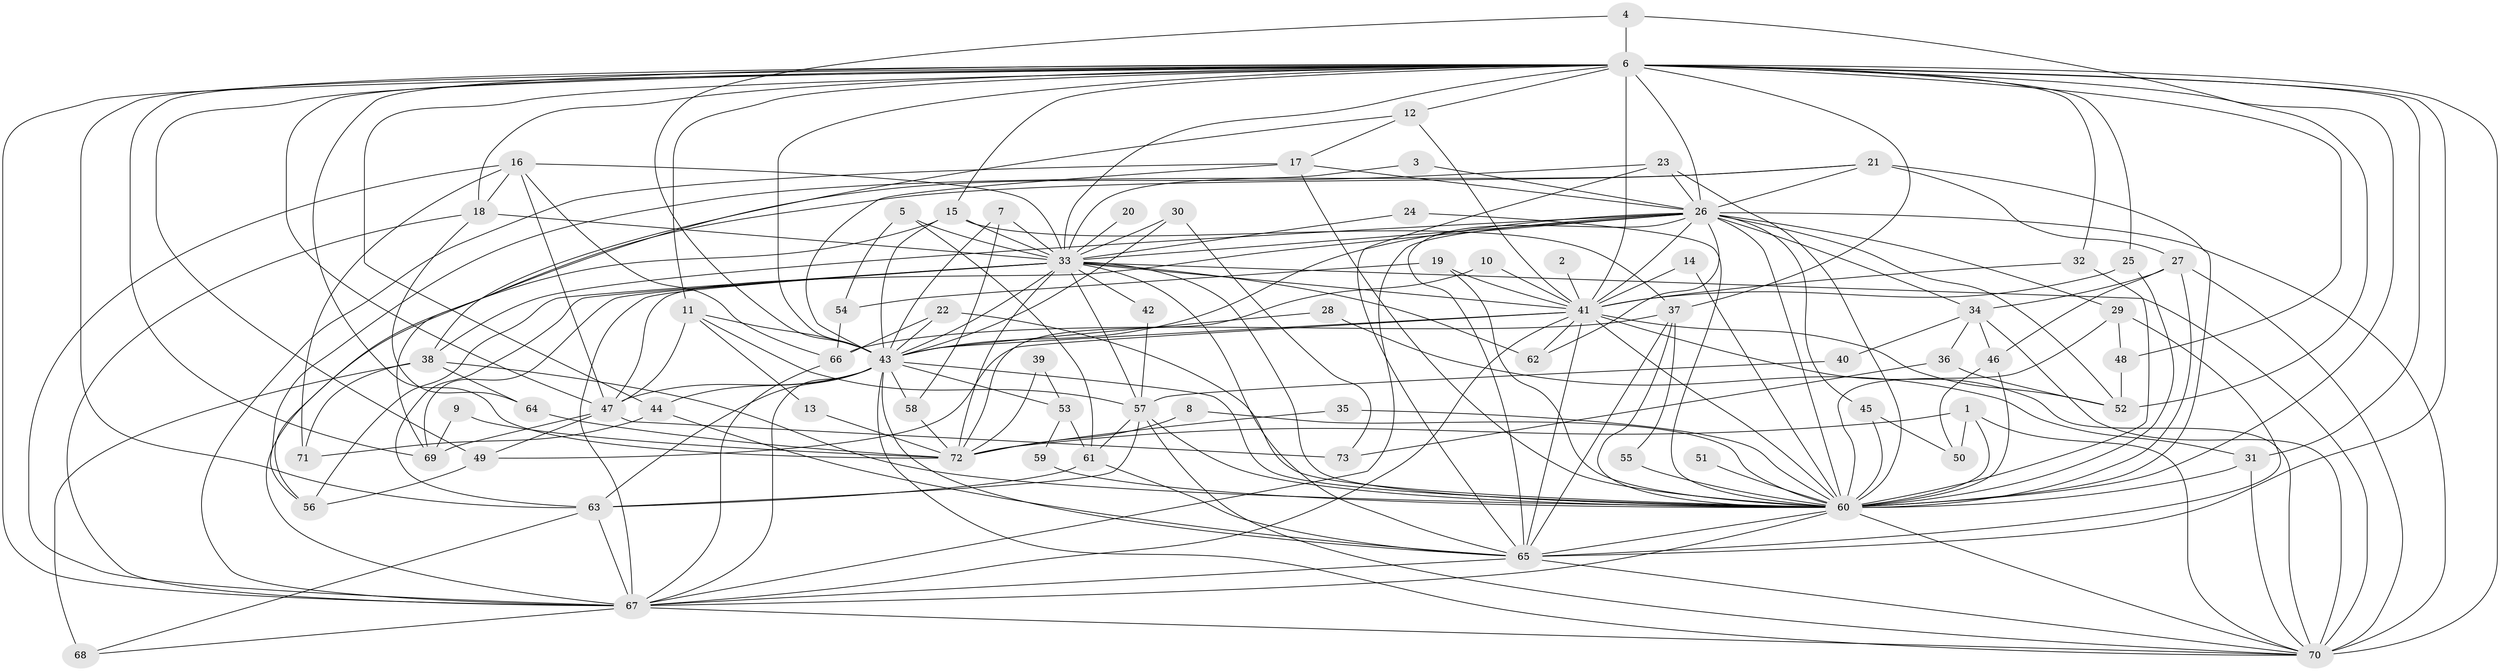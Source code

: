 // original degree distribution, {17: 0.00684931506849315, 16: 0.0136986301369863, 27: 0.0136986301369863, 30: 0.00684931506849315, 18: 0.00684931506849315, 26: 0.00684931506849315, 25: 0.00684931506849315, 38: 0.00684931506849315, 2: 0.547945205479452, 5: 0.07534246575342465, 6: 0.03424657534246575, 3: 0.18493150684931506, 8: 0.0136986301369863, 4: 0.0684931506849315, 12: 0.00684931506849315}
// Generated by graph-tools (version 1.1) at 2025/01/03/09/25 03:01:31]
// undirected, 73 vertices, 207 edges
graph export_dot {
graph [start="1"]
  node [color=gray90,style=filled];
  1;
  2;
  3;
  4;
  5;
  6;
  7;
  8;
  9;
  10;
  11;
  12;
  13;
  14;
  15;
  16;
  17;
  18;
  19;
  20;
  21;
  22;
  23;
  24;
  25;
  26;
  27;
  28;
  29;
  30;
  31;
  32;
  33;
  34;
  35;
  36;
  37;
  38;
  39;
  40;
  41;
  42;
  43;
  44;
  45;
  46;
  47;
  48;
  49;
  50;
  51;
  52;
  53;
  54;
  55;
  56;
  57;
  58;
  59;
  60;
  61;
  62;
  63;
  64;
  65;
  66;
  67;
  68;
  69;
  70;
  71;
  72;
  73;
  1 -- 50 [weight=1.0];
  1 -- 60 [weight=1.0];
  1 -- 70 [weight=1.0];
  1 -- 72 [weight=1.0];
  2 -- 41 [weight=1.0];
  3 -- 26 [weight=1.0];
  3 -- 33 [weight=1.0];
  4 -- 6 [weight=1.0];
  4 -- 43 [weight=1.0];
  4 -- 52 [weight=1.0];
  5 -- 33 [weight=1.0];
  5 -- 54 [weight=1.0];
  5 -- 61 [weight=1.0];
  6 -- 11 [weight=1.0];
  6 -- 12 [weight=1.0];
  6 -- 15 [weight=1.0];
  6 -- 18 [weight=1.0];
  6 -- 25 [weight=1.0];
  6 -- 26 [weight=3.0];
  6 -- 31 [weight=1.0];
  6 -- 32 [weight=1.0];
  6 -- 33 [weight=2.0];
  6 -- 37 [weight=1.0];
  6 -- 41 [weight=3.0];
  6 -- 43 [weight=2.0];
  6 -- 44 [weight=1.0];
  6 -- 47 [weight=1.0];
  6 -- 48 [weight=2.0];
  6 -- 49 [weight=2.0];
  6 -- 60 [weight=3.0];
  6 -- 63 [weight=1.0];
  6 -- 65 [weight=3.0];
  6 -- 67 [weight=2.0];
  6 -- 69 [weight=1.0];
  6 -- 70 [weight=3.0];
  6 -- 72 [weight=2.0];
  7 -- 33 [weight=2.0];
  7 -- 43 [weight=1.0];
  7 -- 58 [weight=1.0];
  8 -- 60 [weight=1.0];
  8 -- 72 [weight=1.0];
  9 -- 69 [weight=1.0];
  9 -- 72 [weight=1.0];
  10 -- 41 [weight=1.0];
  10 -- 72 [weight=1.0];
  11 -- 13 [weight=1.0];
  11 -- 43 [weight=1.0];
  11 -- 47 [weight=1.0];
  11 -- 57 [weight=1.0];
  12 -- 17 [weight=1.0];
  12 -- 38 [weight=1.0];
  12 -- 41 [weight=1.0];
  13 -- 72 [weight=1.0];
  14 -- 41 [weight=1.0];
  14 -- 60 [weight=1.0];
  15 -- 33 [weight=1.0];
  15 -- 37 [weight=1.0];
  15 -- 43 [weight=1.0];
  15 -- 56 [weight=1.0];
  16 -- 18 [weight=1.0];
  16 -- 33 [weight=1.0];
  16 -- 47 [weight=1.0];
  16 -- 66 [weight=1.0];
  16 -- 67 [weight=1.0];
  16 -- 71 [weight=1.0];
  17 -- 26 [weight=1.0];
  17 -- 43 [weight=1.0];
  17 -- 60 [weight=1.0];
  17 -- 67 [weight=1.0];
  18 -- 33 [weight=1.0];
  18 -- 64 [weight=1.0];
  18 -- 67 [weight=1.0];
  19 -- 41 [weight=1.0];
  19 -- 54 [weight=1.0];
  19 -- 60 [weight=1.0];
  20 -- 33 [weight=1.0];
  21 -- 26 [weight=1.0];
  21 -- 27 [weight=1.0];
  21 -- 56 [weight=1.0];
  21 -- 60 [weight=2.0];
  21 -- 69 [weight=1.0];
  22 -- 43 [weight=1.0];
  22 -- 60 [weight=1.0];
  22 -- 66 [weight=1.0];
  23 -- 26 [weight=1.0];
  23 -- 60 [weight=1.0];
  23 -- 65 [weight=1.0];
  23 -- 67 [weight=1.0];
  24 -- 33 [weight=1.0];
  24 -- 60 [weight=1.0];
  25 -- 41 [weight=1.0];
  25 -- 60 [weight=1.0];
  26 -- 29 [weight=1.0];
  26 -- 33 [weight=2.0];
  26 -- 34 [weight=1.0];
  26 -- 38 [weight=1.0];
  26 -- 41 [weight=3.0];
  26 -- 43 [weight=1.0];
  26 -- 45 [weight=1.0];
  26 -- 47 [weight=1.0];
  26 -- 52 [weight=1.0];
  26 -- 60 [weight=3.0];
  26 -- 62 [weight=1.0];
  26 -- 65 [weight=1.0];
  26 -- 67 [weight=1.0];
  26 -- 70 [weight=2.0];
  27 -- 34 [weight=1.0];
  27 -- 46 [weight=1.0];
  27 -- 60 [weight=1.0];
  27 -- 70 [weight=1.0];
  28 -- 31 [weight=1.0];
  28 -- 43 [weight=1.0];
  29 -- 48 [weight=1.0];
  29 -- 60 [weight=1.0];
  29 -- 65 [weight=1.0];
  30 -- 33 [weight=1.0];
  30 -- 43 [weight=1.0];
  30 -- 73 [weight=1.0];
  31 -- 60 [weight=1.0];
  31 -- 70 [weight=1.0];
  32 -- 41 [weight=1.0];
  32 -- 60 [weight=2.0];
  33 -- 41 [weight=1.0];
  33 -- 42 [weight=1.0];
  33 -- 43 [weight=1.0];
  33 -- 56 [weight=1.0];
  33 -- 57 [weight=1.0];
  33 -- 60 [weight=1.0];
  33 -- 62 [weight=1.0];
  33 -- 63 [weight=1.0];
  33 -- 65 [weight=1.0];
  33 -- 67 [weight=1.0];
  33 -- 69 [weight=1.0];
  33 -- 70 [weight=2.0];
  33 -- 72 [weight=1.0];
  34 -- 36 [weight=1.0];
  34 -- 40 [weight=1.0];
  34 -- 46 [weight=1.0];
  34 -- 70 [weight=1.0];
  35 -- 60 [weight=1.0];
  35 -- 72 [weight=1.0];
  36 -- 52 [weight=1.0];
  36 -- 73 [weight=1.0];
  37 -- 55 [weight=1.0];
  37 -- 60 [weight=1.0];
  37 -- 65 [weight=2.0];
  37 -- 66 [weight=1.0];
  38 -- 60 [weight=1.0];
  38 -- 64 [weight=1.0];
  38 -- 68 [weight=1.0];
  38 -- 71 [weight=1.0];
  39 -- 53 [weight=1.0];
  39 -- 72 [weight=1.0];
  40 -- 57 [weight=1.0];
  41 -- 43 [weight=3.0];
  41 -- 49 [weight=1.0];
  41 -- 52 [weight=1.0];
  41 -- 60 [weight=1.0];
  41 -- 62 [weight=1.0];
  41 -- 65 [weight=1.0];
  41 -- 67 [weight=1.0];
  41 -- 70 [weight=1.0];
  42 -- 57 [weight=1.0];
  43 -- 44 [weight=1.0];
  43 -- 47 [weight=1.0];
  43 -- 53 [weight=3.0];
  43 -- 58 [weight=1.0];
  43 -- 60 [weight=1.0];
  43 -- 63 [weight=1.0];
  43 -- 65 [weight=1.0];
  43 -- 67 [weight=1.0];
  43 -- 70 [weight=1.0];
  44 -- 65 [weight=1.0];
  44 -- 71 [weight=1.0];
  45 -- 50 [weight=1.0];
  45 -- 60 [weight=1.0];
  46 -- 50 [weight=1.0];
  46 -- 60 [weight=1.0];
  47 -- 49 [weight=1.0];
  47 -- 69 [weight=1.0];
  47 -- 73 [weight=1.0];
  48 -- 52 [weight=1.0];
  49 -- 56 [weight=1.0];
  51 -- 60 [weight=1.0];
  53 -- 59 [weight=1.0];
  53 -- 61 [weight=1.0];
  54 -- 66 [weight=1.0];
  55 -- 60 [weight=1.0];
  57 -- 60 [weight=1.0];
  57 -- 61 [weight=1.0];
  57 -- 63 [weight=1.0];
  57 -- 70 [weight=1.0];
  58 -- 72 [weight=1.0];
  59 -- 60 [weight=1.0];
  60 -- 65 [weight=1.0];
  60 -- 67 [weight=1.0];
  60 -- 70 [weight=1.0];
  61 -- 63 [weight=1.0];
  61 -- 65 [weight=1.0];
  63 -- 67 [weight=1.0];
  63 -- 68 [weight=1.0];
  64 -- 72 [weight=1.0];
  65 -- 67 [weight=1.0];
  65 -- 70 [weight=1.0];
  66 -- 67 [weight=1.0];
  67 -- 68 [weight=1.0];
  67 -- 70 [weight=2.0];
}

